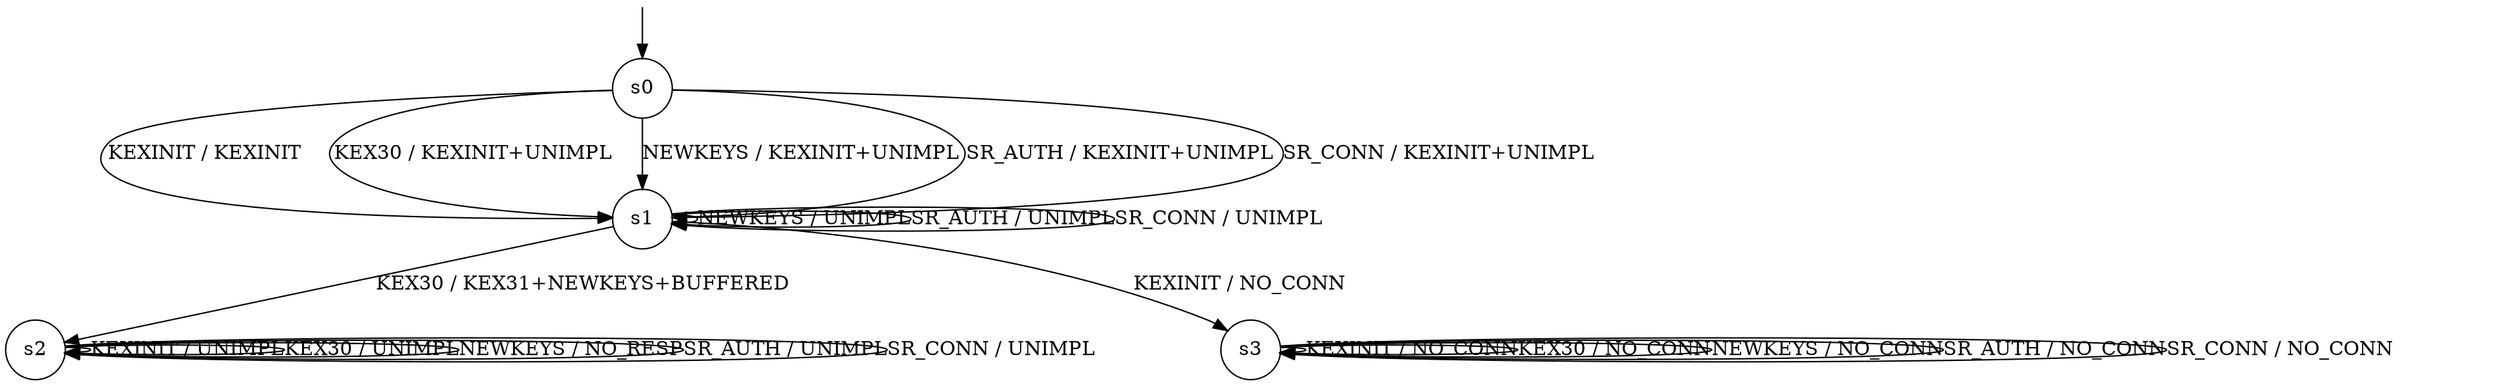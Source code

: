 digraph g {

	s0 [shape="circle" label="s0"];
	s1 [shape="circle" label="s1"];
	s2 [shape="circle" label="s2"];
	s3 [shape="circle" label="s3"];
	s0 -> s1 [label="KEXINIT / KEXINIT"];
	s0 -> s1 [label="KEX30 / KEXINIT+UNIMPL"];
	s0 -> s1 [label="NEWKEYS / KEXINIT+UNIMPL"];
	s0 -> s1 [label="SR_AUTH / KEXINIT+UNIMPL"];
	s0 -> s1 [label="SR_CONN / KEXINIT+UNIMPL"];
	s1 -> s3 [label="KEXINIT / NO_CONN"];
	s1 -> s2 [label="KEX30 / KEX31+NEWKEYS+BUFFERED"];
	s1 -> s1 [label="NEWKEYS / UNIMPL"];
	s1 -> s1 [label="SR_AUTH / UNIMPL"];
	s1 -> s1 [label="SR_CONN / UNIMPL"];
	s2 -> s2 [label="KEXINIT / UNIMPL"];
	s2 -> s2 [label="KEX30 / UNIMPL"];
	s2 -> s2 [label="NEWKEYS / NO_RESP"];
	s2 -> s2 [label="SR_AUTH / UNIMPL"];
	s2 -> s2 [label="SR_CONN / UNIMPL"];
	s3 -> s3 [label="KEXINIT / NO_CONN"];
	s3 -> s3 [label="KEX30 / NO_CONN"];
	s3 -> s3 [label="NEWKEYS / NO_CONN"];
	s3 -> s3 [label="SR_AUTH / NO_CONN"];
	s3 -> s3 [label="SR_CONN / NO_CONN"];

__start0 [label="" shape="none" width="0" height="0"];
__start0 -> s0;

}
